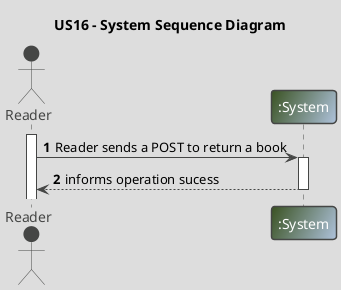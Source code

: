@startuml
'https://plantuml.com/sequence-diagram

title US16 - System Sequence Diagram

autoactivate on
autonumber

!theme toy

actor "Reader" as R
participant ":System" as S #3B5323FF/B0C4DEFF

activate R



R -> S: Reader sends a POST to return a book
S --> R: informs operation sucess


@enduml
